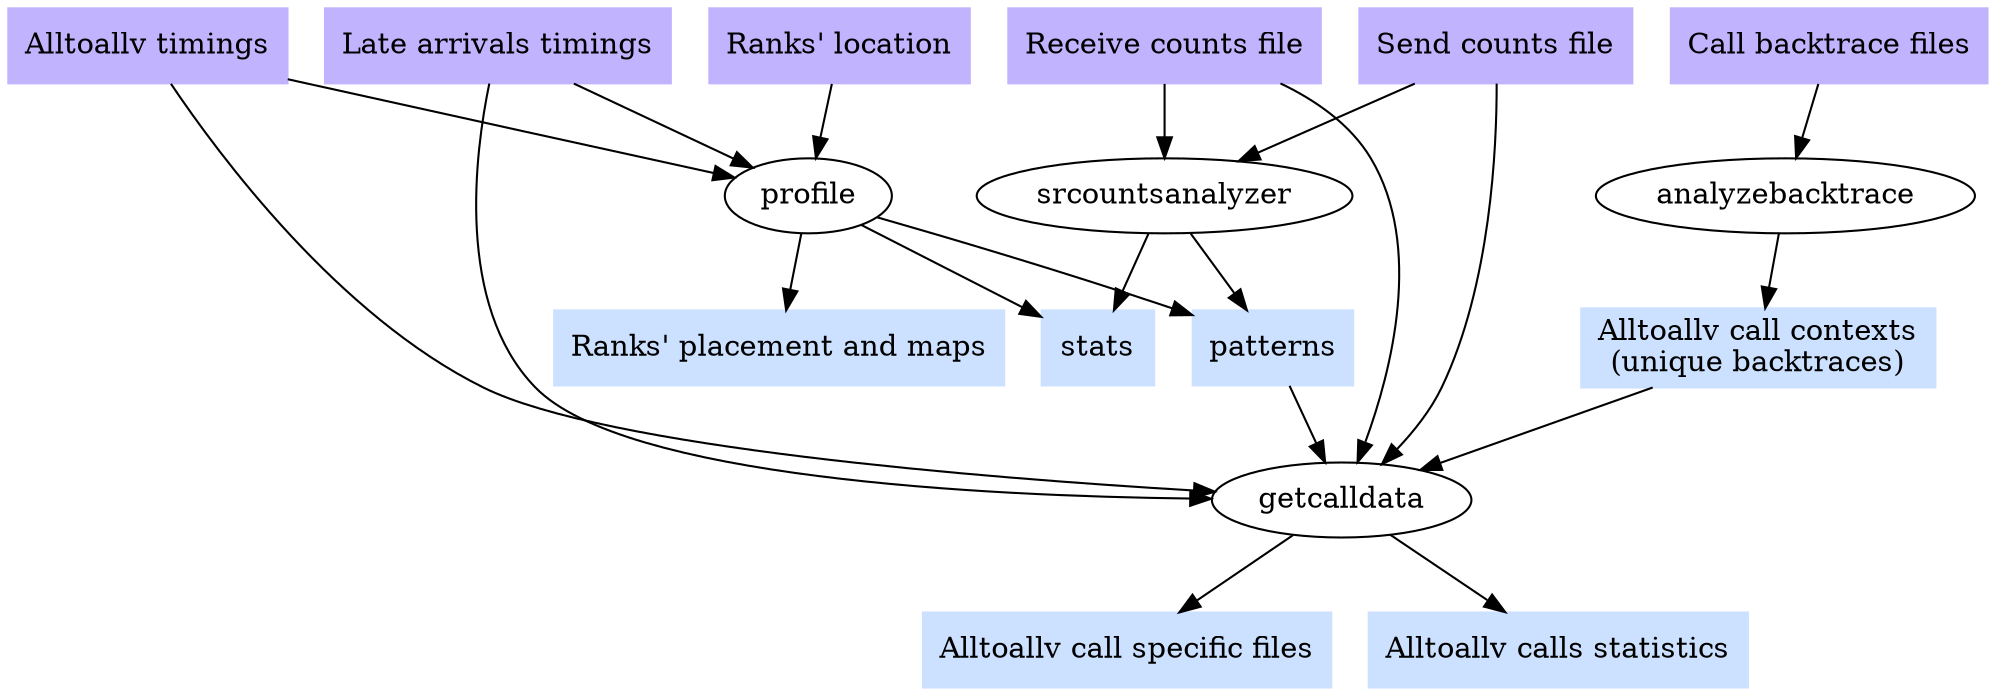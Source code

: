 digraph G {
    backtraces_orig [label="Call backtrace files", shape=box, style=filled,color=".7 .3 1.0"];
    send_counts_orig [label="Send counts file", shape=box, style=filled,color=".7 .3 1.0"];
    recv_counts_orig [label="Receive counts file", shape=box, style=filled,color=".7 .3 1.0"];
    location_orig [label="Ranks' location", shape=box, style=filled,color=".7 .3 1.0"];
    alltoallv_timings [label="Alltoallv timings", shape=box, style=filled,color=".7 .3 1.0"];
    late_arrivals_timings [label="Late arrivals timings", shape=box, style=filled,color=".7 .3 1.0"];
    backtraces_orig -> analyzebacktrace;
    alltoallv_call_contexts [label="Alltoallv call contexts\n(unique backtraces)", shape=box, style=filled,color=".6 .2 1.0"];
    rank_placement [label="Ranks' placement and maps", shape=box, style=filled,color=".6 .2 1.0"];
    analyzebacktrace -> alltoallv_call_contexts;
    send_counts_orig -> srcountsanalyzer;
    recv_counts_orig -> srcountsanalyzer;
    location_orig -> profile;
    alltoallv_timings -> profile;
    late_arrivals_timings -> profile;
    patterns [shape=box, style=filled,color=".6 .2 1.0"];
    stats [shape=box, style=filled,color=".6 .2 1.0"];
    srcountsanalyzer -> patterns;
    srcountsanalyzer -> stats;
    profile -> patterns;
    profile -> stats;
    profile -> rank_placement;
    getcalls [label="getcalldata"]
    send_counts_orig -> getcalls;
    recv_counts_orig -> getcalls;
    patterns -> getcalls;
    alltoallv_timings -> getcalls;
    late_arrivals_timings -> getcalls;
    alltoallv_call_contexts -> getcalls;
    call_specific_files [label="Alltoallv call specific files", shape=box, style=filled,color=".6 .2 1.0"];
    calls_summary [label="Alltoallv calls statistics", shape=box, style=filled,color=".6 .2 1.0"];
    getcalls -> call_specific_files;
    getcalls -> calls_summary;
}